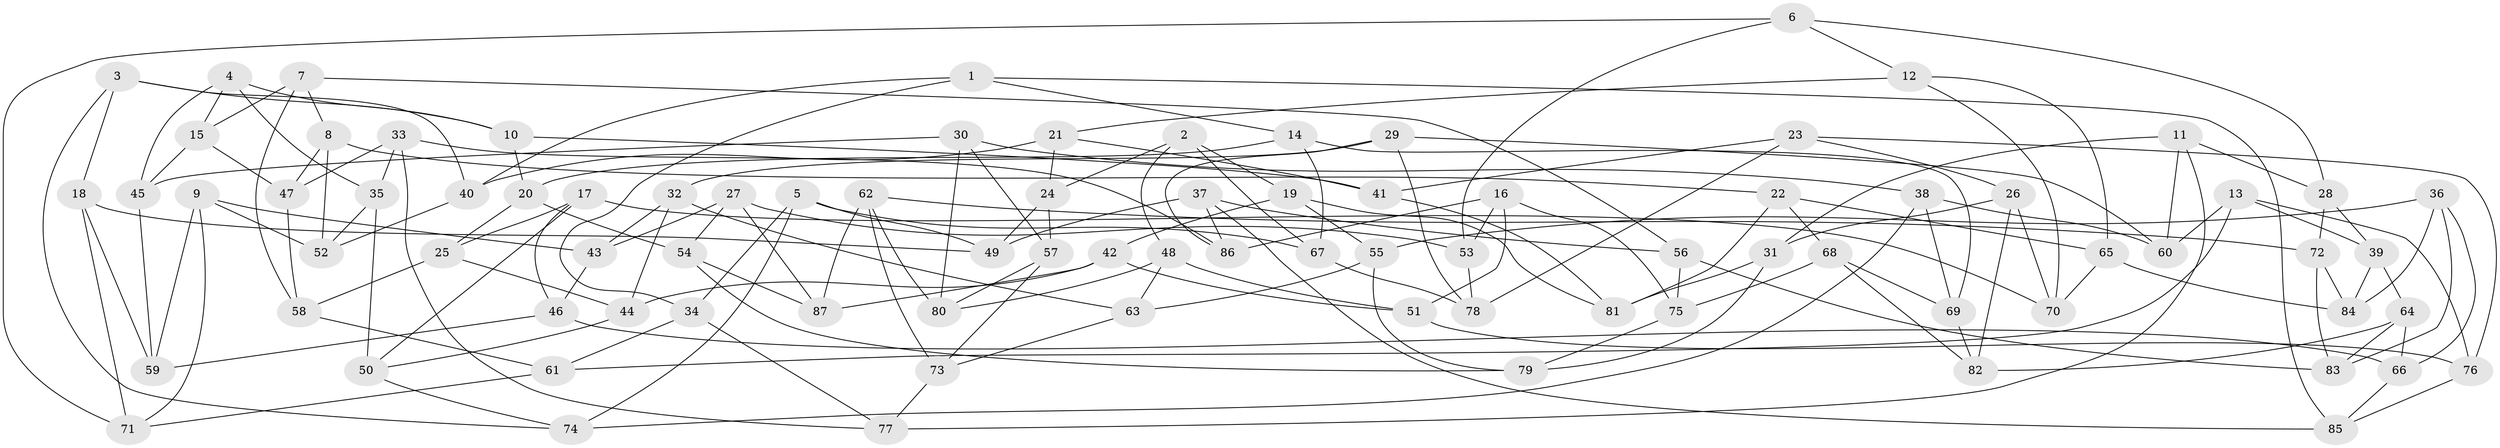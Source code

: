 // Generated by graph-tools (version 1.1) at 2025/16/03/09/25 04:16:28]
// undirected, 87 vertices, 174 edges
graph export_dot {
graph [start="1"]
  node [color=gray90,style=filled];
  1;
  2;
  3;
  4;
  5;
  6;
  7;
  8;
  9;
  10;
  11;
  12;
  13;
  14;
  15;
  16;
  17;
  18;
  19;
  20;
  21;
  22;
  23;
  24;
  25;
  26;
  27;
  28;
  29;
  30;
  31;
  32;
  33;
  34;
  35;
  36;
  37;
  38;
  39;
  40;
  41;
  42;
  43;
  44;
  45;
  46;
  47;
  48;
  49;
  50;
  51;
  52;
  53;
  54;
  55;
  56;
  57;
  58;
  59;
  60;
  61;
  62;
  63;
  64;
  65;
  66;
  67;
  68;
  69;
  70;
  71;
  72;
  73;
  74;
  75;
  76;
  77;
  78;
  79;
  80;
  81;
  82;
  83;
  84;
  85;
  86;
  87;
  1 -- 14;
  1 -- 85;
  1 -- 40;
  1 -- 34;
  2 -- 67;
  2 -- 48;
  2 -- 24;
  2 -- 19;
  3 -- 10;
  3 -- 18;
  3 -- 74;
  3 -- 40;
  4 -- 15;
  4 -- 35;
  4 -- 45;
  4 -- 10;
  5 -- 49;
  5 -- 67;
  5 -- 34;
  5 -- 74;
  6 -- 53;
  6 -- 12;
  6 -- 28;
  6 -- 71;
  7 -- 58;
  7 -- 15;
  7 -- 8;
  7 -- 56;
  8 -- 52;
  8 -- 22;
  8 -- 47;
  9 -- 71;
  9 -- 59;
  9 -- 43;
  9 -- 52;
  10 -- 20;
  10 -- 41;
  11 -- 60;
  11 -- 28;
  11 -- 31;
  11 -- 77;
  12 -- 21;
  12 -- 70;
  12 -- 65;
  13 -- 39;
  13 -- 61;
  13 -- 76;
  13 -- 60;
  14 -- 69;
  14 -- 20;
  14 -- 67;
  15 -- 47;
  15 -- 45;
  16 -- 53;
  16 -- 75;
  16 -- 51;
  16 -- 86;
  17 -- 50;
  17 -- 25;
  17 -- 46;
  17 -- 70;
  18 -- 71;
  18 -- 59;
  18 -- 49;
  19 -- 42;
  19 -- 55;
  19 -- 81;
  20 -- 54;
  20 -- 25;
  21 -- 40;
  21 -- 24;
  21 -- 41;
  22 -- 65;
  22 -- 68;
  22 -- 81;
  23 -- 78;
  23 -- 76;
  23 -- 41;
  23 -- 26;
  24 -- 49;
  24 -- 57;
  25 -- 44;
  25 -- 58;
  26 -- 82;
  26 -- 70;
  26 -- 31;
  27 -- 53;
  27 -- 43;
  27 -- 87;
  27 -- 54;
  28 -- 39;
  28 -- 72;
  29 -- 78;
  29 -- 86;
  29 -- 32;
  29 -- 60;
  30 -- 57;
  30 -- 45;
  30 -- 38;
  30 -- 80;
  31 -- 81;
  31 -- 79;
  32 -- 43;
  32 -- 44;
  32 -- 63;
  33 -- 77;
  33 -- 47;
  33 -- 86;
  33 -- 35;
  34 -- 61;
  34 -- 77;
  35 -- 50;
  35 -- 52;
  36 -- 83;
  36 -- 84;
  36 -- 55;
  36 -- 66;
  37 -- 85;
  37 -- 86;
  37 -- 56;
  37 -- 49;
  38 -- 74;
  38 -- 69;
  38 -- 60;
  39 -- 84;
  39 -- 64;
  40 -- 52;
  41 -- 81;
  42 -- 44;
  42 -- 51;
  42 -- 87;
  43 -- 46;
  44 -- 50;
  45 -- 59;
  46 -- 59;
  46 -- 66;
  47 -- 58;
  48 -- 80;
  48 -- 63;
  48 -- 51;
  50 -- 74;
  51 -- 76;
  53 -- 78;
  54 -- 87;
  54 -- 79;
  55 -- 63;
  55 -- 79;
  56 -- 83;
  56 -- 75;
  57 -- 80;
  57 -- 73;
  58 -- 61;
  61 -- 71;
  62 -- 73;
  62 -- 87;
  62 -- 72;
  62 -- 80;
  63 -- 73;
  64 -- 66;
  64 -- 82;
  64 -- 83;
  65 -- 84;
  65 -- 70;
  66 -- 85;
  67 -- 78;
  68 -- 69;
  68 -- 82;
  68 -- 75;
  69 -- 82;
  72 -- 84;
  72 -- 83;
  73 -- 77;
  75 -- 79;
  76 -- 85;
}
